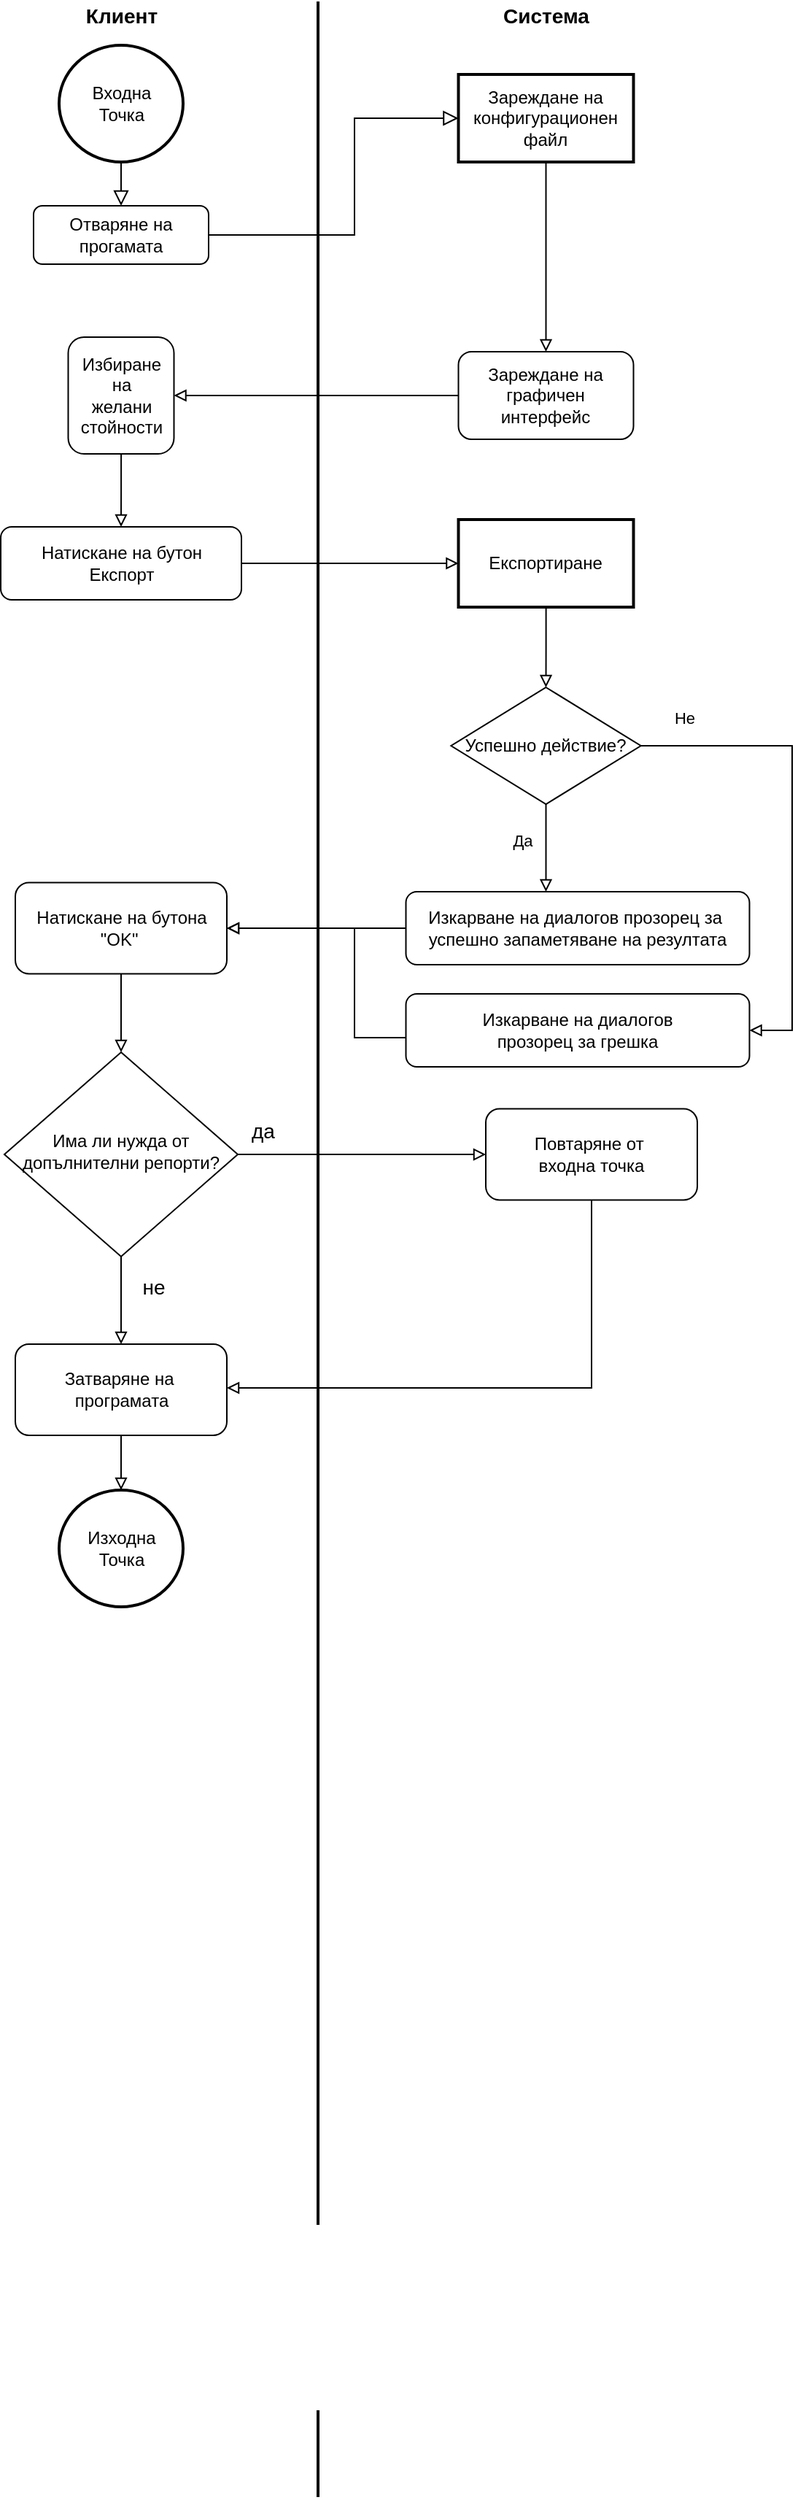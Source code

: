 <mxfile version="16.5.6" type="device" pages="4"><diagram id="C5RBs43oDa-KdzZeNtuy" name="interface"><mxGraphModel dx="920" dy="442" grid="1" gridSize="10" guides="1" tooltips="1" connect="1" arrows="1" fold="1" page="1" pageScale="1" pageWidth="827" pageHeight="1169" math="0" shadow="0"><root><mxCell id="WIyWlLk6GJQsqaUBKTNV-0"/><mxCell id="WIyWlLk6GJQsqaUBKTNV-1" parent="WIyWlLk6GJQsqaUBKTNV-0"/><mxCell id="sC802Q3OrIh8Bl2XOmd2-13" style="edgeStyle=orthogonalEdgeStyle;rounded=0;orthogonalLoop=1;jettySize=auto;html=1;endArrow=block;endFill=0;fontSize=14;" edge="1" parent="WIyWlLk6GJQsqaUBKTNV-1" source="sC802Q3OrIh8Bl2XOmd2-14" target="sC802Q3OrIh8Bl2XOmd2-12"><mxGeometry relative="1" as="geometry"><Array as="points"><mxPoint x="462" y="960"/></Array></mxGeometry></mxCell><mxCell id="Zt4qBcHFqbIiTB11ufBs-41" style="edgeStyle=orthogonalEdgeStyle;rounded=0;orthogonalLoop=1;jettySize=auto;html=1;endArrow=block;endFill=0;fontSize=14;" parent="WIyWlLk6GJQsqaUBKTNV-1" source="gQT3CkuypNXxvpNqwfOj-0" target="Zt4qBcHFqbIiTB11ufBs-52" edge="1"><mxGeometry relative="1" as="geometry"><mxPoint x="221.942" y="440" as="targetPoint"/><Array as="points"><mxPoint x="431" y="280"/></Array><mxPoint x="331.75" y="300" as="sourcePoint"/></mxGeometry></mxCell><mxCell id="WIyWlLk6GJQsqaUBKTNV-2" value="" style="rounded=0;html=1;jettySize=auto;orthogonalLoop=1;fontSize=11;endArrow=block;endFill=0;endSize=8;strokeWidth=1;shadow=0;labelBackgroundColor=none;edgeStyle=orthogonalEdgeStyle;" parent="WIyWlLk6GJQsqaUBKTNV-1" source="Zt4qBcHFqbIiTB11ufBs-0" target="WIyWlLk6GJQsqaUBKTNV-3" edge="1"><mxGeometry relative="1" as="geometry"><mxPoint x="250" y="90" as="targetPoint"/></mxGeometry></mxCell><mxCell id="WIyWlLk6GJQsqaUBKTNV-3" value="Отваряне на прогамата" style="rounded=1;whiteSpace=wrap;html=1;fontSize=12;glass=0;strokeWidth=1;shadow=0;" parent="WIyWlLk6GJQsqaUBKTNV-1" vertex="1"><mxGeometry x="80" y="150" width="120" height="40" as="geometry"/></mxCell><mxCell id="Zt4qBcHFqbIiTB11ufBs-1" value="" style="rounded=0;html=1;jettySize=auto;orthogonalLoop=1;fontSize=11;endArrow=block;endFill=0;endSize=8;strokeWidth=1;shadow=0;labelBackgroundColor=none;edgeStyle=orthogonalEdgeStyle;" parent="WIyWlLk6GJQsqaUBKTNV-1" source="WIyWlLk6GJQsqaUBKTNV-3" target="Zt4qBcHFqbIiTB11ufBs-2" edge="1"><mxGeometry relative="1" as="geometry"><mxPoint x="-193.75" y="370" as="sourcePoint"/><mxPoint x="-83.75" y="370" as="targetPoint"/><Array as="points"><mxPoint x="300" y="170"/><mxPoint x="300" y="90"/></Array></mxGeometry></mxCell><mxCell id="gQT3CkuypNXxvpNqwfOj-2" style="edgeStyle=orthogonalEdgeStyle;rounded=0;orthogonalLoop=1;jettySize=auto;html=1;endArrow=block;endFill=0;" edge="1" parent="WIyWlLk6GJQsqaUBKTNV-1" source="Zt4qBcHFqbIiTB11ufBs-2" target="gQT3CkuypNXxvpNqwfOj-0"><mxGeometry relative="1" as="geometry"/></mxCell><mxCell id="Zt4qBcHFqbIiTB11ufBs-2" value="&lt;p class=&quot;MsoNormal&quot;&gt;Зареждане на конфигурационен файл&lt;/p&gt;" style="rounded=0;whiteSpace=wrap;html=1;fontSize=12;glass=0;strokeWidth=2;shadow=0;" parent="WIyWlLk6GJQsqaUBKTNV-1" vertex="1"><mxGeometry x="371.25" y="60" width="120" height="60" as="geometry"/></mxCell><mxCell id="Zt4qBcHFqbIiTB11ufBs-0" value="Входна&lt;br&gt;Точка" style="strokeWidth=2;html=1;shape=mxgraph.flowchart.start_2;whiteSpace=wrap;" parent="WIyWlLk6GJQsqaUBKTNV-1" vertex="1"><mxGeometry x="97.5" y="40" width="85" height="80" as="geometry"/></mxCell><mxCell id="Zt4qBcHFqbIiTB11ufBs-5" value="" style="line;strokeWidth=2;direction=south;html=1;" parent="WIyWlLk6GJQsqaUBKTNV-1" vertex="1"><mxGeometry x="270" y="10" width="10" height="1710" as="geometry"/></mxCell><mxCell id="Zt4qBcHFqbIiTB11ufBs-6" value="Клиент" style="text;html=1;align=center;verticalAlign=middle;resizable=0;points=[];autosize=1;fontSize=14;fontStyle=1" parent="WIyWlLk6GJQsqaUBKTNV-1" vertex="1"><mxGeometry x="110" y="10" width="60" height="20" as="geometry"/></mxCell><mxCell id="Zt4qBcHFqbIiTB11ufBs-7" value="Система" style="text;html=1;align=center;verticalAlign=middle;resizable=0;points=[];autosize=1;fontStyle=1;fontSize=14;" parent="WIyWlLk6GJQsqaUBKTNV-1" vertex="1"><mxGeometry x="396.25" y="10" width="70" height="20" as="geometry"/></mxCell><mxCell id="Zt4qBcHFqbIiTB11ufBs-47" style="edgeStyle=orthogonalEdgeStyle;rounded=0;orthogonalLoop=1;jettySize=auto;html=1;endArrow=block;endFill=0;fontSize=14;" parent="WIyWlLk6GJQsqaUBKTNV-1" source="Zt4qBcHFqbIiTB11ufBs-43" target="sC802Q3OrIh8Bl2XOmd2-1" edge="1"><mxGeometry relative="1" as="geometry"><mxPoint x="441.75" y="520" as="targetPoint"/></mxGeometry></mxCell><mxCell id="Zt4qBcHFqbIiTB11ufBs-43" value="Натискане на бутон&lt;br&gt;Експорт" style="rounded=1;whiteSpace=wrap;html=1;fontSize=12;glass=0;strokeWidth=1;shadow=0;" parent="WIyWlLk6GJQsqaUBKTNV-1" vertex="1"><mxGeometry x="57.5" y="370" width="165" height="50" as="geometry"/></mxCell><mxCell id="Zt4qBcHFqbIiTB11ufBs-55" style="edgeStyle=orthogonalEdgeStyle;rounded=0;orthogonalLoop=1;jettySize=auto;html=1;endArrow=block;endFill=0;fontSize=14;" parent="WIyWlLk6GJQsqaUBKTNV-1" source="Zt4qBcHFqbIiTB11ufBs-52" target="Zt4qBcHFqbIiTB11ufBs-43" edge="1"><mxGeometry relative="1" as="geometry"/></mxCell><mxCell id="Zt4qBcHFqbIiTB11ufBs-52" value="Избиране&lt;br&gt;на&lt;br&gt;желани&lt;br&gt;стойности" style="rounded=1;whiteSpace=wrap;html=1;fontSize=12;glass=0;strokeWidth=1;shadow=0;" parent="WIyWlLk6GJQsqaUBKTNV-1" vertex="1"><mxGeometry x="103.75" y="240" width="72.5" height="80" as="geometry"/></mxCell><mxCell id="sC802Q3OrIh8Bl2XOmd2-15" style="edgeStyle=orthogonalEdgeStyle;rounded=0;orthogonalLoop=1;jettySize=auto;html=1;endArrow=block;endFill=0;" edge="1" parent="WIyWlLk6GJQsqaUBKTNV-1" source="sC802Q3OrIh8Bl2XOmd2-1" target="sC802Q3OrIh8Bl2XOmd2-16"><mxGeometry relative="1" as="geometry"><mxPoint x="555" y="595" as="targetPoint"/></mxGeometry></mxCell><mxCell id="sC802Q3OrIh8Bl2XOmd2-1" value="Експортиране" style="rounded=0;whiteSpace=wrap;html=1;strokeWidth=2;fillColor=default;" vertex="1" parent="WIyWlLk6GJQsqaUBKTNV-1"><mxGeometry x="371.25" y="365" width="120" height="60" as="geometry"/></mxCell><mxCell id="sC802Q3OrIh8Bl2XOmd2-2" value="&lt;p class=&quot;MsoNormal&quot;&gt;Изкарване на диалогов прозорец за&amp;nbsp;&lt;br&gt;&lt;span&gt;успешно запаметяване на резултата&lt;/span&gt;&lt;/p&gt;" style="rounded=1;whiteSpace=wrap;html=1;fontSize=12;glass=0;strokeWidth=1;shadow=0;" vertex="1" parent="WIyWlLk6GJQsqaUBKTNV-1"><mxGeometry x="335.25" y="620" width="235.5" height="50" as="geometry"/></mxCell><mxCell id="sC802Q3OrIh8Bl2XOmd2-3" style="edgeStyle=orthogonalEdgeStyle;rounded=0;orthogonalLoop=1;jettySize=auto;html=1;endArrow=block;endFill=0;fontSize=14;" edge="1" parent="WIyWlLk6GJQsqaUBKTNV-1" source="sC802Q3OrIh8Bl2XOmd2-4" target="sC802Q3OrIh8Bl2XOmd2-9"><mxGeometry relative="1" as="geometry"><mxPoint x="140" y="851.25" as="targetPoint"/></mxGeometry></mxCell><mxCell id="sC802Q3OrIh8Bl2XOmd2-4" value="&lt;p class=&quot;MsoNormal&quot;&gt;Натискане на бутона&lt;br&gt;&lt;span&gt;&quot;OK&quot;&amp;nbsp;&lt;/span&gt;&lt;/p&gt;" style="rounded=1;whiteSpace=wrap;html=1;fontSize=12;glass=0;strokeWidth=1;shadow=0;direction=south;" vertex="1" parent="WIyWlLk6GJQsqaUBKTNV-1"><mxGeometry x="67.5" y="613.75" width="145" height="62.5" as="geometry"/></mxCell><mxCell id="sC802Q3OrIh8Bl2XOmd2-5" style="edgeStyle=orthogonalEdgeStyle;rounded=0;orthogonalLoop=1;jettySize=auto;html=1;endArrow=block;endFill=0;fontSize=14;" edge="1" parent="WIyWlLk6GJQsqaUBKTNV-1" source="sC802Q3OrIh8Bl2XOmd2-2" target="sC802Q3OrIh8Bl2XOmd2-4"><mxGeometry relative="1" as="geometry"><mxPoint x="217.5" y="776.25" as="targetPoint"/><mxPoint x="356.25" y="776.25" as="sourcePoint"/></mxGeometry></mxCell><mxCell id="sC802Q3OrIh8Bl2XOmd2-6" value="не" style="edgeStyle=orthogonalEdgeStyle;rounded=0;orthogonalLoop=1;jettySize=auto;html=1;endArrow=block;endFill=0;fontSize=14;" edge="1" parent="WIyWlLk6GJQsqaUBKTNV-1" source="sC802Q3OrIh8Bl2XOmd2-9" target="sC802Q3OrIh8Bl2XOmd2-12"><mxGeometry x="-0.312" y="22" relative="1" as="geometry"><mxPoint as="offset"/></mxGeometry></mxCell><mxCell id="sC802Q3OrIh8Bl2XOmd2-7" style="edgeStyle=orthogonalEdgeStyle;rounded=0;orthogonalLoop=1;jettySize=auto;html=1;endArrow=block;endFill=0;fontSize=14;" edge="1" parent="WIyWlLk6GJQsqaUBKTNV-1" source="sC802Q3OrIh8Bl2XOmd2-9" target="sC802Q3OrIh8Bl2XOmd2-14"><mxGeometry relative="1" as="geometry"/></mxCell><mxCell id="sC802Q3OrIh8Bl2XOmd2-8" value="да" style="edgeLabel;html=1;align=center;verticalAlign=middle;resizable=0;points=[];fontSize=14;" vertex="1" connectable="0" parent="sC802Q3OrIh8Bl2XOmd2-7"><mxGeometry x="-0.295" y="-4" relative="1" as="geometry"><mxPoint x="-43" y="-20" as="offset"/></mxGeometry></mxCell><mxCell id="sC802Q3OrIh8Bl2XOmd2-9" value="Има ли нужда от допълнителни репорти?" style="rhombus;whiteSpace=wrap;html=1;shadow=0;fontFamily=Helvetica;fontSize=12;align=center;strokeWidth=1;spacing=6;spacingTop=-4;" vertex="1" parent="WIyWlLk6GJQsqaUBKTNV-1"><mxGeometry x="60" y="730" width="160" height="140" as="geometry"/></mxCell><mxCell id="sC802Q3OrIh8Bl2XOmd2-10" value="Изходна&lt;br&gt;Точка" style="strokeWidth=2;html=1;shape=mxgraph.flowchart.start_2;whiteSpace=wrap;" vertex="1" parent="WIyWlLk6GJQsqaUBKTNV-1"><mxGeometry x="97.5" y="1030" width="85" height="80" as="geometry"/></mxCell><mxCell id="sC802Q3OrIh8Bl2XOmd2-11" style="edgeStyle=orthogonalEdgeStyle;rounded=0;orthogonalLoop=1;jettySize=auto;html=1;endArrow=block;endFill=0;fontSize=14;" edge="1" parent="WIyWlLk6GJQsqaUBKTNV-1" source="sC802Q3OrIh8Bl2XOmd2-12" target="sC802Q3OrIh8Bl2XOmd2-10"><mxGeometry relative="1" as="geometry"/></mxCell><mxCell id="sC802Q3OrIh8Bl2XOmd2-12" value="&lt;p class=&quot;MsoNormal&quot;&gt;Затваряне на&amp;nbsp;&lt;br&gt;програмата&lt;/p&gt;" style="rounded=1;whiteSpace=wrap;html=1;fontSize=12;glass=0;strokeWidth=1;shadow=0;direction=south;" vertex="1" parent="WIyWlLk6GJQsqaUBKTNV-1"><mxGeometry x="67.5" y="930" width="145" height="62.5" as="geometry"/></mxCell><mxCell id="sC802Q3OrIh8Bl2XOmd2-14" value="&lt;p class=&quot;MsoNormal&quot;&gt;Повтаряне от&amp;nbsp;&lt;br&gt;входна точка&lt;/p&gt;" style="rounded=1;whiteSpace=wrap;html=1;fontSize=12;glass=0;strokeWidth=1;shadow=0;direction=south;" vertex="1" parent="WIyWlLk6GJQsqaUBKTNV-1"><mxGeometry x="390" y="768.75" width="145" height="62.5" as="geometry"/></mxCell><mxCell id="sC802Q3OrIh8Bl2XOmd2-18" style="edgeStyle=orthogonalEdgeStyle;rounded=0;orthogonalLoop=1;jettySize=auto;html=1;endArrow=block;endFill=0;" edge="1" parent="WIyWlLk6GJQsqaUBKTNV-1" source="sC802Q3OrIh8Bl2XOmd2-16" target="sC802Q3OrIh8Bl2XOmd2-2"><mxGeometry relative="1" as="geometry"><Array as="points"><mxPoint x="431" y="590"/><mxPoint x="431" y="590"/></Array></mxGeometry></mxCell><mxCell id="sC802Q3OrIh8Bl2XOmd2-19" value="Да" style="edgeLabel;html=1;align=center;verticalAlign=middle;resizable=0;points=[];" vertex="1" connectable="0" parent="sC802Q3OrIh8Bl2XOmd2-18"><mxGeometry x="-0.063" relative="1" as="geometry"><mxPoint x="-17" y="-3" as="offset"/></mxGeometry></mxCell><mxCell id="sC802Q3OrIh8Bl2XOmd2-20" style="edgeStyle=orthogonalEdgeStyle;rounded=0;orthogonalLoop=1;jettySize=auto;html=1;endArrow=block;endFill=0;" edge="1" parent="WIyWlLk6GJQsqaUBKTNV-1" source="sC802Q3OrIh8Bl2XOmd2-16" target="sC802Q3OrIh8Bl2XOmd2-17"><mxGeometry relative="1" as="geometry"><Array as="points"><mxPoint x="600" y="520"/><mxPoint x="600" y="715"/></Array></mxGeometry></mxCell><mxCell id="sC802Q3OrIh8Bl2XOmd2-21" value="Не" style="edgeLabel;html=1;align=center;verticalAlign=middle;resizable=0;points=[];" vertex="1" connectable="0" parent="sC802Q3OrIh8Bl2XOmd2-20"><mxGeometry x="-0.346" relative="1" as="geometry"><mxPoint x="-74" y="-23" as="offset"/></mxGeometry></mxCell><mxCell id="sC802Q3OrIh8Bl2XOmd2-16" value="Успешно действие?" style="rhombus;whiteSpace=wrap;html=1;rounded=0;strokeWidth=1;fillColor=default;" vertex="1" parent="WIyWlLk6GJQsqaUBKTNV-1"><mxGeometry x="366.19" y="480" width="130.13" height="80" as="geometry"/></mxCell><mxCell id="sC802Q3OrIh8Bl2XOmd2-22" style="edgeStyle=orthogonalEdgeStyle;rounded=0;orthogonalLoop=1;jettySize=auto;html=1;endArrow=block;endFill=0;" edge="1" parent="WIyWlLk6GJQsqaUBKTNV-1" source="sC802Q3OrIh8Bl2XOmd2-17" target="sC802Q3OrIh8Bl2XOmd2-4"><mxGeometry relative="1" as="geometry"><Array as="points"><mxPoint x="300" y="720"/><mxPoint x="300" y="645"/></Array></mxGeometry></mxCell><mxCell id="sC802Q3OrIh8Bl2XOmd2-17" value="&lt;p class=&quot;MsoNormal&quot;&gt;Изкарване на диалогов &lt;br&gt;прозорец за&amp;nbsp;грешка&lt;/p&gt;" style="rounded=1;whiteSpace=wrap;html=1;fontSize=12;glass=0;strokeWidth=1;shadow=0;" vertex="1" parent="WIyWlLk6GJQsqaUBKTNV-1"><mxGeometry x="335.25" y="690" width="235.5" height="50" as="geometry"/></mxCell><mxCell id="gQT3CkuypNXxvpNqwfOj-0" value="&lt;p class=&quot;MsoNormal&quot;&gt;&lt;span lang=&quot;BG&quot;&gt;Зареждане на&lt;br&gt;графичен интерфейс&lt;/span&gt;&lt;/p&gt;" style="rounded=1;whiteSpace=wrap;html=1;fontSize=12;glass=0;strokeWidth=1;shadow=0;" vertex="1" parent="WIyWlLk6GJQsqaUBKTNV-1"><mxGeometry x="371.25" y="250" width="120" height="60" as="geometry"/></mxCell></root></mxGraphModel></diagram><diagram id="4qTHx0VVfqGnH66ZYECw" name="request_process"><mxGraphModel dx="1203" dy="578" grid="1" gridSize="10" guides="1" tooltips="1" connect="1" arrows="1" fold="1" page="1" pageScale="1" pageWidth="850" pageHeight="1100" math="0" shadow="0"><root><mxCell id="Iw93EN2yi46XF64pYTQv-0"/><mxCell id="Iw93EN2yi46XF64pYTQv-1" parent="Iw93EN2yi46XF64pYTQv-0"/><mxCell id="8JDfpUB5uyG9XxauWnIK-0" value="" style="rounded=0;whiteSpace=wrap;html=1;strokeWidth=1;fillColor=default;" vertex="1" parent="Iw93EN2yi46XF64pYTQv-1"><mxGeometry x="250" y="490" width="320" height="320" as="geometry"/></mxCell><mxCell id="zqm_an8_vs7SXL1Vir2j-0" value="Изчисляване на първа седмица" style="rounded=1;whiteSpace=wrap;html=1;fontSize=12;glass=0;strokeWidth=1;shadow=0;" vertex="1" parent="Iw93EN2yi46XF64pYTQv-1"><mxGeometry x="145" y="285" width="120" height="40" as="geometry"/></mxCell><mxCell id="zqm_an8_vs7SXL1Vir2j-1" value="Изчисляване на седмични индекси" style="rounded=1;whiteSpace=wrap;html=1;fontSize=12;glass=0;strokeWidth=1;shadow=0;" vertex="1" parent="Iw93EN2yi46XF64pYTQv-1"><mxGeometry x="145" y="435" width="120" height="40" as="geometry"/></mxCell><mxCell id="zqm_an8_vs7SXL1Vir2j-2" style="edgeStyle=orthogonalEdgeStyle;rounded=0;orthogonalLoop=1;jettySize=auto;html=1;endArrow=block;endFill=0;" edge="1" parent="Iw93EN2yi46XF64pYTQv-1" source="zqm_an8_vs7SXL1Vir2j-3" target="zqm_an8_vs7SXL1Vir2j-6"><mxGeometry relative="1" as="geometry"/></mxCell><mxCell id="zqm_an8_vs7SXL1Vir2j-3" value="Изпълнение на месечен отчет" style="ellipse;whiteSpace=wrap;html=1;aspect=fixed;strokeWidth=2;" vertex="1" parent="Iw93EN2yi46XF64pYTQv-1"><mxGeometry x="150" y="65" width="110" height="110" as="geometry"/></mxCell><mxCell id="zqm_an8_vs7SXL1Vir2j-4" style="edgeStyle=orthogonalEdgeStyle;rounded=0;orthogonalLoop=1;jettySize=auto;html=1;endArrow=block;endFill=0;" edge="1" parent="Iw93EN2yi46XF64pYTQv-1" source="zqm_an8_vs7SXL1Vir2j-5" target="zqm_an8_vs7SXL1Vir2j-9"><mxGeometry relative="1" as="geometry"><Array as="points"><mxPoint x="655" y="455"/><mxPoint x="410" y="455"/></Array></mxGeometry></mxCell><mxCell id="zqm_an8_vs7SXL1Vir2j-5" value="Изпълнение на седмична програма" style="ellipse;whiteSpace=wrap;html=1;aspect=fixed;strokeWidth=2;" vertex="1" parent="Iw93EN2yi46XF64pYTQv-1"><mxGeometry x="600" y="65" width="110" height="110" as="geometry"/></mxCell><mxCell id="zqm_an8_vs7SXL1Vir2j-6" value="Взимане на месечен индекс" style="rounded=1;whiteSpace=wrap;html=1;fontSize=12;glass=0;strokeWidth=1;shadow=0;" vertex="1" parent="Iw93EN2yi46XF64pYTQv-1"><mxGeometry x="145" y="215" width="120" height="40" as="geometry"/></mxCell><mxCell id="zqm_an8_vs7SXL1Vir2j-7" value="Изчисляване на брой седмици в месец" style="rounded=1;whiteSpace=wrap;html=1;fontSize=12;glass=0;strokeWidth=1;shadow=0;" vertex="1" parent="Iw93EN2yi46XF64pYTQv-1"><mxGeometry x="140" y="355" width="130" height="50" as="geometry"/></mxCell><mxCell id="zqm_an8_vs7SXL1Vir2j-8" style="edgeStyle=orthogonalEdgeStyle;rounded=0;orthogonalLoop=1;jettySize=auto;html=1;endArrow=block;endFill=0;" edge="1" parent="Iw93EN2yi46XF64pYTQv-1" source="zqm_an8_vs7SXL1Vir2j-9" target="zqm_an8_vs7SXL1Vir2j-11"><mxGeometry relative="1" as="geometry"/></mxCell><mxCell id="zqm_an8_vs7SXL1Vir2j-9" value="Създаване на заявка&amp;nbsp;" style="rounded=1;whiteSpace=wrap;html=1;strokeWidth=1;" vertex="1" parent="Iw93EN2yi46XF64pYTQv-1"><mxGeometry x="340" y="565" width="140" height="40" as="geometry"/></mxCell><mxCell id="zqm_an8_vs7SXL1Vir2j-10" style="edgeStyle=orthogonalEdgeStyle;rounded=0;orthogonalLoop=1;jettySize=auto;html=1;endArrow=block;endFill=0;" edge="1" parent="Iw93EN2yi46XF64pYTQv-1" source="zqm_an8_vs7SXL1Vir2j-11" target="zqm_an8_vs7SXL1Vir2j-14"><mxGeometry relative="1" as="geometry"/></mxCell><mxCell id="zqm_an8_vs7SXL1Vir2j-11" value="Извличане на резултат" style="rounded=1;whiteSpace=wrap;html=1;strokeWidth=1;" vertex="1" parent="Iw93EN2yi46XF64pYTQv-1"><mxGeometry x="340" y="640" width="140" height="40" as="geometry"/></mxCell><mxCell id="zqm_an8_vs7SXL1Vir2j-13" style="edgeStyle=orthogonalEdgeStyle;rounded=0;orthogonalLoop=1;jettySize=auto;html=1;endArrow=block;endFill=0;" edge="1" parent="Iw93EN2yi46XF64pYTQv-1" source="zqm_an8_vs7SXL1Vir2j-14" target="zqm_an8_vs7SXL1Vir2j-21"><mxGeometry relative="1" as="geometry"/></mxCell><mxCell id="zqm_an8_vs7SXL1Vir2j-14" value="Саниране" style="rounded=0;whiteSpace=wrap;html=1;strokeWidth=2;fillColor=default;" vertex="1" parent="Iw93EN2yi46XF64pYTQv-1"><mxGeometry x="340" y="715" width="140" height="60" as="geometry"/></mxCell><mxCell id="zqm_an8_vs7SXL1Vir2j-15" style="edgeStyle=orthogonalEdgeStyle;rounded=0;orthogonalLoop=1;jettySize=auto;html=1;endArrow=block;endFill=0;" edge="1" parent="Iw93EN2yi46XF64pYTQv-1" source="zqm_an8_vs7SXL1Vir2j-6" target="zqm_an8_vs7SXL1Vir2j-0"><mxGeometry relative="1" as="geometry"><mxPoint x="215" y="185" as="sourcePoint"/><mxPoint x="215" y="225" as="targetPoint"/></mxGeometry></mxCell><mxCell id="zqm_an8_vs7SXL1Vir2j-16" style="edgeStyle=orthogonalEdgeStyle;rounded=0;orthogonalLoop=1;jettySize=auto;html=1;endArrow=block;endFill=0;" edge="1" parent="Iw93EN2yi46XF64pYTQv-1" source="zqm_an8_vs7SXL1Vir2j-0" target="zqm_an8_vs7SXL1Vir2j-7"><mxGeometry relative="1" as="geometry"><mxPoint x="225" y="195" as="sourcePoint"/><mxPoint x="225" y="235" as="targetPoint"/></mxGeometry></mxCell><mxCell id="zqm_an8_vs7SXL1Vir2j-17" style="edgeStyle=orthogonalEdgeStyle;rounded=0;orthogonalLoop=1;jettySize=auto;html=1;endArrow=block;endFill=0;" edge="1" parent="Iw93EN2yi46XF64pYTQv-1" source="zqm_an8_vs7SXL1Vir2j-7" target="zqm_an8_vs7SXL1Vir2j-1"><mxGeometry relative="1" as="geometry"><mxPoint x="235" y="205" as="sourcePoint"/><mxPoint x="235" y="245" as="targetPoint"/></mxGeometry></mxCell><mxCell id="zqm_an8_vs7SXL1Vir2j-18" style="edgeStyle=orthogonalEdgeStyle;rounded=0;orthogonalLoop=1;jettySize=auto;html=1;endArrow=block;endFill=0;" edge="1" parent="Iw93EN2yi46XF64pYTQv-1" source="zqm_an8_vs7SXL1Vir2j-1" target="zqm_an8_vs7SXL1Vir2j-9"><mxGeometry relative="1" as="geometry"><mxPoint x="245" y="215" as="sourcePoint"/><mxPoint x="245" y="255" as="targetPoint"/></mxGeometry></mxCell><mxCell id="zqm_an8_vs7SXL1Vir2j-20" style="edgeStyle=orthogonalEdgeStyle;rounded=0;orthogonalLoop=1;jettySize=auto;html=1;endArrow=block;endFill=0;" edge="1" parent="Iw93EN2yi46XF64pYTQv-1" source="zqm_an8_vs7SXL1Vir2j-21" target="zqm_an8_vs7SXL1Vir2j-22"><mxGeometry relative="1" as="geometry"/></mxCell><mxCell id="zqm_an8_vs7SXL1Vir2j-21" value="Експорт" style="rounded=0;whiteSpace=wrap;html=1;strokeWidth=2;fillColor=default;" vertex="1" parent="Iw93EN2yi46XF64pYTQv-1"><mxGeometry x="340" y="825" width="140" height="60" as="geometry"/></mxCell><mxCell id="zqm_an8_vs7SXL1Vir2j-22" value="Изходна&lt;br&gt;точка" style="ellipse;whiteSpace=wrap;html=1;aspect=fixed;rounded=0;strokeWidth=2;fillColor=default;" vertex="1" parent="Iw93EN2yi46XF64pYTQv-1"><mxGeometry x="360" y="935" width="100" height="100" as="geometry"/></mxCell><mxCell id="8JDfpUB5uyG9XxauWnIK-1" value="&lt;span&gt;За всяка седмица&lt;/span&gt;" style="rounded=0;whiteSpace=wrap;html=1;strokeWidth=1;fillColor=default;fontStyle=1" vertex="1" parent="Iw93EN2yi46XF64pYTQv-1"><mxGeometry x="250" y="490" width="100" height="50" as="geometry"/></mxCell></root></mxGraphModel></diagram><diagram id="aopmrrVVZqceVzEIoPy9" name="sanitation"><mxGraphModel dx="920" dy="518" grid="1" gridSize="10" guides="1" tooltips="1" connect="1" arrows="1" fold="1" page="1" pageScale="1" pageWidth="850" pageHeight="1100" math="0" shadow="0"><root><mxCell id="USHJB5wgcKPkfVgwuHTU-0"/><mxCell id="USHJB5wgcKPkfVgwuHTU-1" parent="USHJB5wgcKPkfVgwuHTU-0"/><mxCell id="MG2QSZkqC1gURk7Dgdll-21" style="edgeStyle=orthogonalEdgeStyle;rounded=0;jumpSize=6;orthogonalLoop=1;jettySize=auto;html=1;endArrow=block;endFill=0;" edge="1" parent="USHJB5wgcKPkfVgwuHTU-1" source="0AGwyIXjkxQ6eWxPF-m0-0" target="0AGwyIXjkxQ6eWxPF-m0-25"><mxGeometry relative="1" as="geometry"/></mxCell><mxCell id="0AGwyIXjkxQ6eWxPF-m0-0" value="" style="rounded=0;whiteSpace=wrap;html=1;fontSize=14;" vertex="1" parent="USHJB5wgcKPkfVgwuHTU-1"><mxGeometry x="45" y="120" width="760" height="830" as="geometry"/></mxCell><mxCell id="MG2QSZkqC1gURk7Dgdll-30" value="" style="rounded=0;whiteSpace=wrap;html=1;strokeWidth=1;fillColor=default;" vertex="1" parent="USHJB5wgcKPkfVgwuHTU-1"><mxGeometry x="425" y="700" width="365" height="200" as="geometry"/></mxCell><mxCell id="0AGwyIXjkxQ6eWxPF-m0-1" value="&lt;span style=&quot;font-size: 12px&quot;&gt;&lt;b&gt;За всеки ден&lt;br&gt;от седмицата&lt;/b&gt;&lt;/span&gt;" style="rounded=0;whiteSpace=wrap;html=1;fontSize=14;" vertex="1" parent="USHJB5wgcKPkfVgwuHTU-1"><mxGeometry x="45" y="120" width="110" height="60" as="geometry"/></mxCell><mxCell id="0AGwyIXjkxQ6eWxPF-m0-13" style="edgeStyle=orthogonalEdgeStyle;rounded=0;orthogonalLoop=1;jettySize=auto;html=1;endArrow=block;endFill=0;fontSize=14;" edge="1" parent="USHJB5wgcKPkfVgwuHTU-1" source="0AGwyIXjkxQ6eWxPF-m0-14" target="MG2QSZkqC1gURk7Dgdll-5"><mxGeometry relative="1" as="geometry"><mxPoint x="279.49" y="501.75" as="targetPoint"/><Array as="points"><mxPoint x="284.99" y="501.75"/><mxPoint x="284.99" y="501.75"/></Array></mxGeometry></mxCell><mxCell id="0AGwyIXjkxQ6eWxPF-m0-14" value="Компилиране на регулярен израз за ден с лекции" style="rounded=1;whiteSpace=wrap;html=1;fontSize=12;glass=0;strokeWidth=1;shadow=0;" vertex="1" parent="USHJB5wgcKPkfVgwuHTU-1"><mxGeometry x="201.99" y="385.25" width="165" height="53" as="geometry"/></mxCell><mxCell id="0AGwyIXjkxQ6eWxPF-m0-18" value="Съществува ли ден &lt;br&gt;без лекции?" style="rhombus;whiteSpace=wrap;html=1;shadow=0;fontFamily=Helvetica;fontSize=12;align=center;strokeWidth=1;spacing=6;spacingTop=-4;" vertex="1" parent="USHJB5wgcKPkfVgwuHTU-1"><mxGeometry x="185.67" y="241.75" width="197.64" height="100" as="geometry"/></mxCell><mxCell id="0AGwyIXjkxQ6eWxPF-m0-19" value="Не" style="rounded=0;html=1;jettySize=auto;orthogonalLoop=1;fontSize=11;endArrow=block;endFill=0;endSize=8;strokeWidth=1;shadow=0;labelBackgroundColor=none;edgeStyle=orthogonalEdgeStyle;" edge="1" parent="USHJB5wgcKPkfVgwuHTU-1" source="0AGwyIXjkxQ6eWxPF-m0-18" target="0AGwyIXjkxQ6eWxPF-m0-14"><mxGeometry x="-0.143" y="22" relative="1" as="geometry"><mxPoint as="offset"/><mxPoint x="235.88" y="236.75" as="sourcePoint"/><mxPoint x="279.63" y="426.75" as="targetPoint"/><Array as="points"><mxPoint x="284.99" y="401.75"/><mxPoint x="284.99" y="401.75"/></Array></mxGeometry></mxCell><mxCell id="0AGwyIXjkxQ6eWxPF-m0-20" value="Да" style="edgeStyle=orthogonalEdgeStyle;rounded=0;html=1;jettySize=auto;orthogonalLoop=1;fontSize=11;endArrow=block;endFill=0;endSize=8;strokeWidth=1;shadow=0;labelBackgroundColor=none;" edge="1" parent="USHJB5wgcKPkfVgwuHTU-1" source="0AGwyIXjkxQ6eWxPF-m0-18" target="MG2QSZkqC1gURk7Dgdll-8"><mxGeometry y="10" relative="1" as="geometry"><mxPoint as="offset"/><mxPoint x="315.88" y="171.75" as="sourcePoint"/><mxPoint x="497.379" y="291.75" as="targetPoint"/><Array as="points"/></mxGeometry></mxCell><mxCell id="0AGwyIXjkxQ6eWxPF-m0-26" style="edgeStyle=orthogonalEdgeStyle;rounded=0;orthogonalLoop=1;jettySize=auto;html=1;endArrow=block;endFill=0;" edge="1" parent="USHJB5wgcKPkfVgwuHTU-1" source="0AGwyIXjkxQ6eWxPF-m0-24" target="0AGwyIXjkxQ6eWxPF-m0-0"><mxGeometry relative="1" as="geometry"><Array as="points"><mxPoint x="425" y="110"/><mxPoint x="425" y="110"/></Array></mxGeometry></mxCell><mxCell id="0AGwyIXjkxQ6eWxPF-m0-24" value="Входна&lt;br&gt;Точка" style="strokeWidth=2;html=1;shape=mxgraph.flowchart.start_2;whiteSpace=wrap;" vertex="1" parent="USHJB5wgcKPkfVgwuHTU-1"><mxGeometry x="383" y="10" width="85" height="80" as="geometry"/></mxCell><mxCell id="0AGwyIXjkxQ6eWxPF-m0-25" value="Изходна&lt;br&gt;Точка" style="strokeWidth=2;html=1;shape=mxgraph.flowchart.start_2;whiteSpace=wrap;" vertex="1" parent="USHJB5wgcKPkfVgwuHTU-1"><mxGeometry x="383" y="980" width="85" height="80" as="geometry"/></mxCell><mxCell id="MG2QSZkqC1gURk7Dgdll-1" style="edgeStyle=orthogonalEdgeStyle;rounded=0;orthogonalLoop=1;jettySize=auto;html=1;endArrow=block;endFill=0;" edge="1" parent="USHJB5wgcKPkfVgwuHTU-1" target="0AGwyIXjkxQ6eWxPF-m0-18"><mxGeometry relative="1" as="geometry"><mxPoint x="284.497" y="191.75" as="sourcePoint"/></mxGeometry></mxCell><mxCell id="MG2QSZkqC1gURk7Dgdll-0" value="Компилиране на регулярен израз за ден без лекции" style="rounded=1;whiteSpace=wrap;html=1;strokeWidth=1;fillColor=default;" vertex="1" parent="USHJB5wgcKPkfVgwuHTU-1"><mxGeometry x="218.16" y="150" width="120" height="60" as="geometry"/></mxCell><mxCell id="MG2QSZkqC1gURk7Dgdll-18" value="" style="edgeStyle=orthogonalEdgeStyle;rounded=0;orthogonalLoop=1;jettySize=auto;html=1;endArrow=block;endFill=0;" edge="1" parent="USHJB5wgcKPkfVgwuHTU-1" source="MG2QSZkqC1gURk7Dgdll-5" target="MG2QSZkqC1gURk7Dgdll-17"><mxGeometry relative="1" as="geometry"/></mxCell><mxCell id="MG2QSZkqC1gURk7Dgdll-5" value="Съществува ли ден &lt;br&gt;с лекции?" style="rhombus;whiteSpace=wrap;html=1;shadow=0;fontFamily=Helvetica;fontSize=12;align=center;strokeWidth=1;spacing=6;spacingTop=-4;" vertex="1" parent="USHJB5wgcKPkfVgwuHTU-1"><mxGeometry x="185.67" y="471.75" width="197.64" height="100" as="geometry"/></mxCell><mxCell id="MG2QSZkqC1gURk7Dgdll-7" value="Продължаване на цикъл" style="ellipse;whiteSpace=wrap;html=1;aspect=fixed;rounded=0;strokeWidth=2;fillColor=default;" vertex="1" parent="USHJB5wgcKPkfVgwuHTU-1"><mxGeometry x="666.33" y="456.75" width="130" height="130" as="geometry"/></mxCell><mxCell id="MG2QSZkqC1gURk7Dgdll-9" style="edgeStyle=orthogonalEdgeStyle;rounded=0;orthogonalLoop=1;jettySize=auto;html=1;endArrow=block;endFill=0;" edge="1" parent="USHJB5wgcKPkfVgwuHTU-1" source="MG2QSZkqC1gURk7Dgdll-8" target="MG2QSZkqC1gURk7Dgdll-7"><mxGeometry relative="1" as="geometry"/></mxCell><mxCell id="MG2QSZkqC1gURk7Dgdll-8" value="&lt;span style=&quot;color: rgb(0 , 0 , 0) ; font-size: 12px ; font-style: normal ; font-weight: 400 ; letter-spacing: normal ; text-align: center ; text-indent: 0px ; text-transform: none ; word-spacing: 0px ; font-family: &amp;#34;helvetica&amp;#34; ; background-color: rgb(248 , 249 , 250) ; display: inline ; float: none&quot;&gt;Добавяне на нов ден&lt;span&gt;&amp;nbsp;&lt;/span&gt;&lt;/span&gt;&lt;b style=&quot;color: rgb(0 , 0 , 0) ; font-size: 12px ; font-style: normal ; letter-spacing: normal ; text-align: center ; text-indent: 0px ; text-transform: none ; word-spacing: 0px ; font-family: &amp;#34;helvetica&amp;#34; ; background-color: rgb(248 , 249 , 250)&quot;&gt;DayData.py&amp;nbsp;&lt;/b&gt;&lt;span style=&quot;color: rgb(0 , 0 , 0) ; font-size: 12px ; font-style: normal ; font-weight: 400 ; letter-spacing: normal ; text-align: center ; text-indent: 0px ; text-transform: none ; word-spacing: 0px ; font-family: &amp;#34;helvetica&amp;#34; ; background-color: rgb(248 , 249 , 250) ; display: inline ; float: none&quot;&gt;с празен&lt;/span&gt;&lt;br style=&quot;color: rgb(0 , 0 , 0) ; font-size: 12px ; font-style: normal ; font-weight: 400 ; letter-spacing: normal ; text-align: center ; text-indent: 0px ; text-transform: none ; word-spacing: 0px ; font-family: &amp;#34;helvetica&amp;#34; ; background-color: rgb(248 , 249 , 250)&quot;&gt;&lt;span style=&quot;color: rgb(0 , 0 , 0) ; font-size: 12px ; font-style: normal ; font-weight: 400 ; letter-spacing: normal ; text-align: center ; text-indent: 0px ; text-transform: none ; word-spacing: 0px ; font-family: &amp;#34;helvetica&amp;#34; ; background-color: rgb(248 , 249 , 250) ; display: inline ; float: none&quot;&gt;масив от лекции&lt;/span&gt;" style="rounded=1;whiteSpace=wrap;html=1;strokeWidth=1;fillColor=default;" vertex="1" parent="USHJB5wgcKPkfVgwuHTU-1"><mxGeometry x="476.33" y="246.75" width="120" height="90" as="geometry"/></mxCell><mxCell id="MG2QSZkqC1gURk7Dgdll-10" value="Да" style="edgeStyle=orthogonalEdgeStyle;rounded=0;html=1;jettySize=auto;orthogonalLoop=1;fontSize=11;endArrow=block;endFill=0;endSize=8;strokeWidth=1;shadow=0;labelBackgroundColor=none;" edge="1" parent="USHJB5wgcKPkfVgwuHTU-1"><mxGeometry y="10" relative="1" as="geometry"><mxPoint as="offset"/><mxPoint x="381.328" y="521.817" as="sourcePoint"/><mxPoint x="495.529" y="521.75" as="targetPoint"/><Array as="points"><mxPoint x="425.14" y="521.75"/><mxPoint x="425.14" y="521.75"/></Array></mxGeometry></mxCell><mxCell id="MG2QSZkqC1gURk7Dgdll-12" style="edgeStyle=orthogonalEdgeStyle;rounded=0;orthogonalLoop=1;jettySize=auto;html=1;endArrow=block;endFill=0;" edge="1" parent="USHJB5wgcKPkfVgwuHTU-1" source="MG2QSZkqC1gURk7Dgdll-11" target="MG2QSZkqC1gURk7Dgdll-7"><mxGeometry relative="1" as="geometry"/></mxCell><mxCell id="MG2QSZkqC1gURk7Dgdll-11" value="&lt;font face=&quot;helvetica&quot;&gt;Не се добавя елемент&lt;/font&gt;" style="rounded=1;whiteSpace=wrap;html=1;strokeWidth=1;fillColor=default;" vertex="1" parent="USHJB5wgcKPkfVgwuHTU-1"><mxGeometry x="476.33" y="491.75" width="120" height="60" as="geometry"/></mxCell><mxCell id="MG2QSZkqC1gURk7Dgdll-23" style="edgeStyle=orthogonalEdgeStyle;rounded=0;jumpSize=6;orthogonalLoop=1;jettySize=auto;html=1;endArrow=block;endFill=0;" edge="1" parent="USHJB5wgcKPkfVgwuHTU-1" source="MG2QSZkqC1gURk7Dgdll-14" target="MG2QSZkqC1gURk7Dgdll-16"><mxGeometry relative="1" as="geometry"/></mxCell><mxCell id="MG2QSZkqC1gURk7Dgdll-14" value="Компилиране на регулярен израз за индивидуални лекции" style="rounded=1;whiteSpace=wrap;html=1;fontSize=12;glass=0;strokeWidth=1;shadow=0;" vertex="1" parent="USHJB5wgcKPkfVgwuHTU-1"><mxGeometry x="169.99" y="680" width="229" height="50" as="geometry"/></mxCell><mxCell id="MG2QSZkqC1gURk7Dgdll-25" style="edgeStyle=orthogonalEdgeStyle;rounded=0;jumpSize=6;orthogonalLoop=1;jettySize=auto;html=1;endArrow=block;endFill=0;" edge="1" parent="USHJB5wgcKPkfVgwuHTU-1" source="MG2QSZkqC1gURk7Dgdll-16" target="MG2QSZkqC1gURk7Dgdll-30"><mxGeometry relative="1" as="geometry"/></mxCell><mxCell id="MG2QSZkqC1gURk7Dgdll-16" value="Намиране на всички лекции за деня" style="rounded=1;whiteSpace=wrap;html=1;fontSize=12;glass=0;strokeWidth=1;shadow=0;" vertex="1" parent="USHJB5wgcKPkfVgwuHTU-1"><mxGeometry x="197.32" y="775" width="174.34" height="50" as="geometry"/></mxCell><mxCell id="MG2QSZkqC1gURk7Dgdll-19" style="edgeStyle=orthogonalEdgeStyle;rounded=0;orthogonalLoop=1;jettySize=auto;html=1;endArrow=block;endFill=0;jumpSize=6;" edge="1" parent="USHJB5wgcKPkfVgwuHTU-1" source="MG2QSZkqC1gURk7Dgdll-17" target="MG2QSZkqC1gURk7Dgdll-14"><mxGeometry relative="1" as="geometry"/></mxCell><mxCell id="MG2QSZkqC1gURk7Dgdll-17" value="Извличане на индивидуалната структура за деня" style="rounded=1;whiteSpace=wrap;html=1;fontSize=12;glass=0;strokeWidth=1;shadow=0;" vertex="1" parent="USHJB5wgcKPkfVgwuHTU-1"><mxGeometry x="179.99" y="600" width="209.01" height="50" as="geometry"/></mxCell><mxCell id="MG2QSZkqC1gURk7Dgdll-27" style="edgeStyle=orthogonalEdgeStyle;rounded=0;jumpSize=6;orthogonalLoop=1;jettySize=auto;html=1;endArrow=block;endFill=0;" edge="1" parent="USHJB5wgcKPkfVgwuHTU-1" source="MG2QSZkqC1gURk7Dgdll-24" target="MG2QSZkqC1gURk7Dgdll-26"><mxGeometry relative="1" as="geometry"/></mxCell><mxCell id="MG2QSZkqC1gURk7Dgdll-24" value="Саниране на лекционна информация спрямо вид заявка" style="rounded=1;whiteSpace=wrap;html=1;fontSize=12;glass=0;strokeWidth=1;shadow=0;" vertex="1" parent="USHJB5wgcKPkfVgwuHTU-1"><mxGeometry x="449.16" y="765" width="174.34" height="60" as="geometry"/></mxCell><mxCell id="MG2QSZkqC1gURk7Dgdll-28" style="edgeStyle=orthogonalEdgeStyle;rounded=0;jumpSize=6;orthogonalLoop=1;jettySize=auto;html=1;endArrow=block;endFill=0;" edge="1" parent="USHJB5wgcKPkfVgwuHTU-1" source="MG2QSZkqC1gURk7Dgdll-30" target="MG2QSZkqC1gURk7Dgdll-7"><mxGeometry relative="1" as="geometry"><Array as="points"><mxPoint x="731" y="670"/><mxPoint x="731" y="670"/></Array></mxGeometry></mxCell><mxCell id="MG2QSZkqC1gURk7Dgdll-26" value="&lt;font face=&quot;helvetica&quot;&gt;Добавяне на елемент&lt;/font&gt;" style="rounded=1;whiteSpace=wrap;html=1;strokeWidth=1;fillColor=default;" vertex="1" parent="USHJB5wgcKPkfVgwuHTU-1"><mxGeometry x="660.0" y="765" width="120" height="60" as="geometry"/></mxCell><mxCell id="MG2QSZkqC1gURk7Dgdll-31" value="За всяка лекция" style="rounded=0;whiteSpace=wrap;html=1;strokeWidth=1;fillColor=default;fontStyle=1" vertex="1" parent="USHJB5wgcKPkfVgwuHTU-1"><mxGeometry x="425" y="700" width="125" height="30" as="geometry"/></mxCell></root></mxGraphModel></diagram><diagram id="bL6oPRs5kzPwFXRBIDLJ" name="config"><mxGraphModel dx="1303" dy="627" grid="1" gridSize="10" guides="1" tooltips="1" connect="1" arrows="1" fold="1" page="1" pageScale="1" pageWidth="850" pageHeight="1100" math="0" shadow="0"><root><mxCell id="JADlCzE6aiYtt0wmj7rq-0"/><mxCell id="JADlCzE6aiYtt0wmj7rq-1" parent="JADlCzE6aiYtt0wmj7rq-0"/><mxCell id="NqE3q93fk-BZHQXHOBQM-0" value="" style="rounded=0;whiteSpace=wrap;html=1;fontSize=14;" vertex="1" parent="JADlCzE6aiYtt0wmj7rq-1"><mxGeometry x="190" y="560" width="470" height="310" as="geometry"/></mxCell><mxCell id="NqE3q93fk-BZHQXHOBQM-1" value="&lt;font style=&quot;font-size: 12px&quot;&gt;&lt;b&gt;За всеки &lt;br&gt;параметър - P&lt;/b&gt;&lt;/font&gt;" style="rounded=0;whiteSpace=wrap;html=1;fontSize=14;" vertex="1" parent="JADlCzE6aiYtt0wmj7rq-1"><mxGeometry x="190" y="560" width="100" height="40" as="geometry"/></mxCell><mxCell id="JADlCzE6aiYtt0wmj7rq-2" value="Да" style="rounded=0;html=1;jettySize=auto;orthogonalLoop=1;fontSize=11;endArrow=block;endFill=0;endSize=8;strokeWidth=1;shadow=0;labelBackgroundColor=none;edgeStyle=orthogonalEdgeStyle;" edge="1" parent="JADlCzE6aiYtt0wmj7rq-1" source="JADlCzE6aiYtt0wmj7rq-4" target="JADlCzE6aiYtt0wmj7rq-7"><mxGeometry y="20" relative="1" as="geometry"><mxPoint as="offset"/><mxPoint x="311.25" y="360.0" as="targetPoint"/></mxGeometry></mxCell><mxCell id="JADlCzE6aiYtt0wmj7rq-3" value="Не" style="edgeStyle=orthogonalEdgeStyle;rounded=0;html=1;jettySize=auto;orthogonalLoop=1;fontSize=11;endArrow=block;endFill=0;endSize=8;strokeWidth=1;shadow=0;labelBackgroundColor=none;" edge="1" parent="JADlCzE6aiYtt0wmj7rq-1" source="JADlCzE6aiYtt0wmj7rq-4" target="JADlCzE6aiYtt0wmj7rq-6"><mxGeometry y="10" relative="1" as="geometry"><mxPoint as="offset"/></mxGeometry></mxCell><mxCell id="JADlCzE6aiYtt0wmj7rq-4" value="Съществува ли конфигурационен &lt;br&gt;файл?" style="rhombus;whiteSpace=wrap;html=1;shadow=0;fontFamily=Helvetica;fontSize=12;align=center;strokeWidth=1;spacing=6;spacingTop=-4;" vertex="1" parent="JADlCzE6aiYtt0wmj7rq-1"><mxGeometry x="236.25" y="120" width="150" height="120" as="geometry"/></mxCell><mxCell id="JADlCzE6aiYtt0wmj7rq-5" style="edgeStyle=orthogonalEdgeStyle;rounded=0;orthogonalLoop=1;jettySize=auto;html=1;fontSize=14;endArrow=block;endFill=0;" edge="1" parent="JADlCzE6aiYtt0wmj7rq-1" source="JADlCzE6aiYtt0wmj7rq-6" target="JADlCzE6aiYtt0wmj7rq-12"><mxGeometry relative="1" as="geometry"/></mxCell><mxCell id="JADlCzE6aiYtt0wmj7rq-6" value="Създаване на нов" style="rounded=1;whiteSpace=wrap;html=1;fontSize=12;glass=0;strokeWidth=1;shadow=0;" vertex="1" parent="JADlCzE6aiYtt0wmj7rq-1"><mxGeometry x="473.25" y="160" width="120" height="40" as="geometry"/></mxCell><mxCell id="JADlCzE6aiYtt0wmj7rq-7" value="Отваряне" style="rounded=1;whiteSpace=wrap;html=1;fontSize=12;glass=0;strokeWidth=1;shadow=0;" vertex="1" parent="JADlCzE6aiYtt0wmj7rq-1"><mxGeometry x="251.25" y="270" width="120" height="40" as="geometry"/></mxCell><mxCell id="JADlCzE6aiYtt0wmj7rq-8" value="Съществува ли&lt;br&gt;секция&lt;br&gt;&quot;request_parameters&quot;?&lt;br&gt;&amp;nbsp;" style="rhombus;whiteSpace=wrap;html=1;shadow=0;fontFamily=Helvetica;fontSize=12;align=center;strokeWidth=1;spacing=6;spacingTop=-4;" vertex="1" parent="JADlCzE6aiYtt0wmj7rq-1"><mxGeometry x="209.69" y="350" width="203.12" height="110" as="geometry"/></mxCell><mxCell id="JADlCzE6aiYtt0wmj7rq-9" value="" style="rounded=0;html=1;jettySize=auto;orthogonalLoop=1;fontSize=11;endArrow=block;endFill=0;endSize=8;strokeWidth=1;shadow=0;labelBackgroundColor=none;edgeStyle=orthogonalEdgeStyle;" edge="1" parent="JADlCzE6aiYtt0wmj7rq-1" source="JADlCzE6aiYtt0wmj7rq-7" target="JADlCzE6aiYtt0wmj7rq-8"><mxGeometry x="0.664" y="95" relative="1" as="geometry"><mxPoint as="offset"/><mxPoint x="321.25" y="320.0" as="sourcePoint"/><mxPoint x="321.25" y="360.0" as="targetPoint"/></mxGeometry></mxCell><mxCell id="JADlCzE6aiYtt0wmj7rq-10" value="Не" style="edgeStyle=orthogonalEdgeStyle;rounded=0;html=1;jettySize=auto;orthogonalLoop=1;fontSize=11;endArrow=block;endFill=0;endSize=8;strokeWidth=1;shadow=0;labelBackgroundColor=none;" edge="1" parent="JADlCzE6aiYtt0wmj7rq-1" source="JADlCzE6aiYtt0wmj7rq-8" target="JADlCzE6aiYtt0wmj7rq-12"><mxGeometry y="10" relative="1" as="geometry"><mxPoint as="offset"/><mxPoint x="396.25" y="260" as="sourcePoint"/><mxPoint x="436.25" y="515" as="targetPoint"/></mxGeometry></mxCell><mxCell id="JADlCzE6aiYtt0wmj7rq-11" style="edgeStyle=orthogonalEdgeStyle;rounded=0;orthogonalLoop=1;jettySize=auto;html=1;endArrow=block;endFill=0;" edge="1" parent="JADlCzE6aiYtt0wmj7rq-1" source="JADlCzE6aiYtt0wmj7rq-12"><mxGeometry relative="1" as="geometry"><mxPoint x="425" y="560" as="targetPoint"/><Array as="points"><mxPoint x="533" y="490"/><mxPoint x="425" y="490"/></Array></mxGeometry></mxCell><mxCell id="JADlCzE6aiYtt0wmj7rq-12" value="Създаване на нова&lt;br&gt;секция с име&lt;br&gt;&quot;request_parameters&quot;" style="rounded=1;whiteSpace=wrap;html=1;fontSize=12;glass=0;strokeWidth=1;shadow=0;" vertex="1" parent="JADlCzE6aiYtt0wmj7rq-1"><mxGeometry x="450.75" y="378.5" width="165" height="53" as="geometry"/></mxCell><mxCell id="JADlCzE6aiYtt0wmj7rq-13" style="edgeStyle=orthogonalEdgeStyle;rounded=0;orthogonalLoop=1;jettySize=auto;html=1;endArrow=block;endFill=0;fontSize=14;" edge="1" parent="JADlCzE6aiYtt0wmj7rq-1" source="JADlCzE6aiYtt0wmj7rq-14" target="JADlCzE6aiYtt0wmj7rq-21"><mxGeometry relative="1" as="geometry"/></mxCell><mxCell id="JADlCzE6aiYtt0wmj7rq-14" value="Зареждане на информация от файл" style="rounded=1;whiteSpace=wrap;html=1;fontSize=12;glass=0;strokeWidth=1;shadow=0;" vertex="1" parent="JADlCzE6aiYtt0wmj7rq-1"><mxGeometry x="282.36" y="710" width="165" height="53" as="geometry"/></mxCell><mxCell id="JADlCzE6aiYtt0wmj7rq-15" value="Да" style="rounded=0;html=1;jettySize=auto;orthogonalLoop=1;fontSize=11;endArrow=block;endFill=0;endSize=8;strokeWidth=1;shadow=0;labelBackgroundColor=none;edgeStyle=orthogonalEdgeStyle;" edge="1" parent="JADlCzE6aiYtt0wmj7rq-1" source="JADlCzE6aiYtt0wmj7rq-8"><mxGeometry x="-0.475" y="10" relative="1" as="geometry"><mxPoint as="offset"/><mxPoint x="321.3" y="360" as="sourcePoint"/><mxPoint x="425" y="560" as="targetPoint"/><Array as="points"><mxPoint x="311" y="490"/><mxPoint x="425" y="490"/></Array></mxGeometry></mxCell><mxCell id="JADlCzE6aiYtt0wmj7rq-16" style="edgeStyle=orthogonalEdgeStyle;rounded=0;orthogonalLoop=1;jettySize=auto;html=1;endArrow=block;endFill=0;fontSize=14;" edge="1" parent="JADlCzE6aiYtt0wmj7rq-1" source="JADlCzE6aiYtt0wmj7rq-17" target="JADlCzE6aiYtt0wmj7rq-21"><mxGeometry relative="1" as="geometry"><Array as="points"><mxPoint x="533" y="827"/></Array></mxGeometry></mxCell><mxCell id="JADlCzE6aiYtt0wmj7rq-17" value="Зареждане на стойност&amp;nbsp;&lt;br&gt;по подразбиране" style="rounded=1;whiteSpace=wrap;html=1;fontSize=12;glass=0;strokeWidth=1;shadow=0;" vertex="1" parent="JADlCzE6aiYtt0wmj7rq-1"><mxGeometry x="460" y="650" width="165" height="53" as="geometry"/></mxCell><mxCell id="JADlCzE6aiYtt0wmj7rq-18" value="Съществува ли&amp;nbsp;&lt;br&gt;&lt;b&gt;P&lt;/b&gt;?" style="rhombus;whiteSpace=wrap;html=1;shadow=0;fontFamily=Helvetica;fontSize=12;align=center;strokeWidth=1;spacing=6;spacingTop=-4;" vertex="1" parent="JADlCzE6aiYtt0wmj7rq-1"><mxGeometry x="289.73" y="570" width="150.27" height="100" as="geometry"/></mxCell><mxCell id="JADlCzE6aiYtt0wmj7rq-19" value="Да" style="rounded=0;html=1;jettySize=auto;orthogonalLoop=1;fontSize=11;endArrow=block;endFill=0;endSize=8;strokeWidth=1;shadow=0;labelBackgroundColor=none;edgeStyle=orthogonalEdgeStyle;" edge="1" parent="JADlCzE6aiYtt0wmj7rq-1" source="JADlCzE6aiYtt0wmj7rq-18" target="JADlCzE6aiYtt0wmj7rq-14"><mxGeometry x="0.556" y="27" relative="1" as="geometry"><mxPoint x="-8" y="-20" as="offset"/><mxPoint x="321.25" y="525" as="sourcePoint"/><mxPoint x="365" y="715" as="targetPoint"/><Array as="points"/></mxGeometry></mxCell><mxCell id="JADlCzE6aiYtt0wmj7rq-20" value="Не" style="edgeStyle=orthogonalEdgeStyle;rounded=0;html=1;jettySize=auto;orthogonalLoop=1;fontSize=11;endArrow=block;endFill=0;endSize=8;strokeWidth=1;shadow=0;labelBackgroundColor=none;" edge="1" parent="JADlCzE6aiYtt0wmj7rq-1" source="JADlCzE6aiYtt0wmj7rq-18" target="JADlCzE6aiYtt0wmj7rq-17"><mxGeometry y="10" relative="1" as="geometry"><mxPoint as="offset"/><mxPoint x="401.25" y="460" as="sourcePoint"/><mxPoint x="460.75" y="460" as="targetPoint"/><Array as="points"><mxPoint x="530" y="620"/></Array></mxGeometry></mxCell><mxCell id="LdfE4JTYfGoI0metSIXt-3" style="edgeStyle=orthogonalEdgeStyle;rounded=0;orthogonalLoop=1;jettySize=auto;html=1;endArrow=block;endFill=0;" edge="1" parent="JADlCzE6aiYtt0wmj7rq-1" source="JADlCzE6aiYtt0wmj7rq-21" target="LdfE4JTYfGoI0metSIXt-1"><mxGeometry relative="1" as="geometry"/></mxCell><mxCell id="JADlCzE6aiYtt0wmj7rq-21" value="Задаване на стойност на съответното поле в интерфейса" style="rounded=1;whiteSpace=wrap;html=1;fontSize=12;glass=0;strokeWidth=1;shadow=0;" vertex="1" parent="JADlCzE6aiYtt0wmj7rq-1"><mxGeometry x="282.36" y="790" width="165" height="53" as="geometry"/></mxCell><mxCell id="LdfE4JTYfGoI0metSIXt-2" style="edgeStyle=orthogonalEdgeStyle;rounded=0;orthogonalLoop=1;jettySize=auto;html=1;endArrow=block;endFill=0;" edge="1" parent="JADlCzE6aiYtt0wmj7rq-1" source="LdfE4JTYfGoI0metSIXt-0" target="JADlCzE6aiYtt0wmj7rq-4"><mxGeometry relative="1" as="geometry"/></mxCell><mxCell id="LdfE4JTYfGoI0metSIXt-0" value="Входна&lt;br&gt;Точка" style="strokeWidth=2;html=1;shape=mxgraph.flowchart.start_2;whiteSpace=wrap;" vertex="1" parent="JADlCzE6aiYtt0wmj7rq-1"><mxGeometry x="268.75" y="10" width="85" height="80" as="geometry"/></mxCell><mxCell id="LdfE4JTYfGoI0metSIXt-1" value="Изходна&lt;br&gt;Точка" style="strokeWidth=2;html=1;shape=mxgraph.flowchart.start_2;whiteSpace=wrap;" vertex="1" parent="JADlCzE6aiYtt0wmj7rq-1"><mxGeometry x="322.36" y="920" width="85" height="80" as="geometry"/></mxCell></root></mxGraphModel></diagram></mxfile>